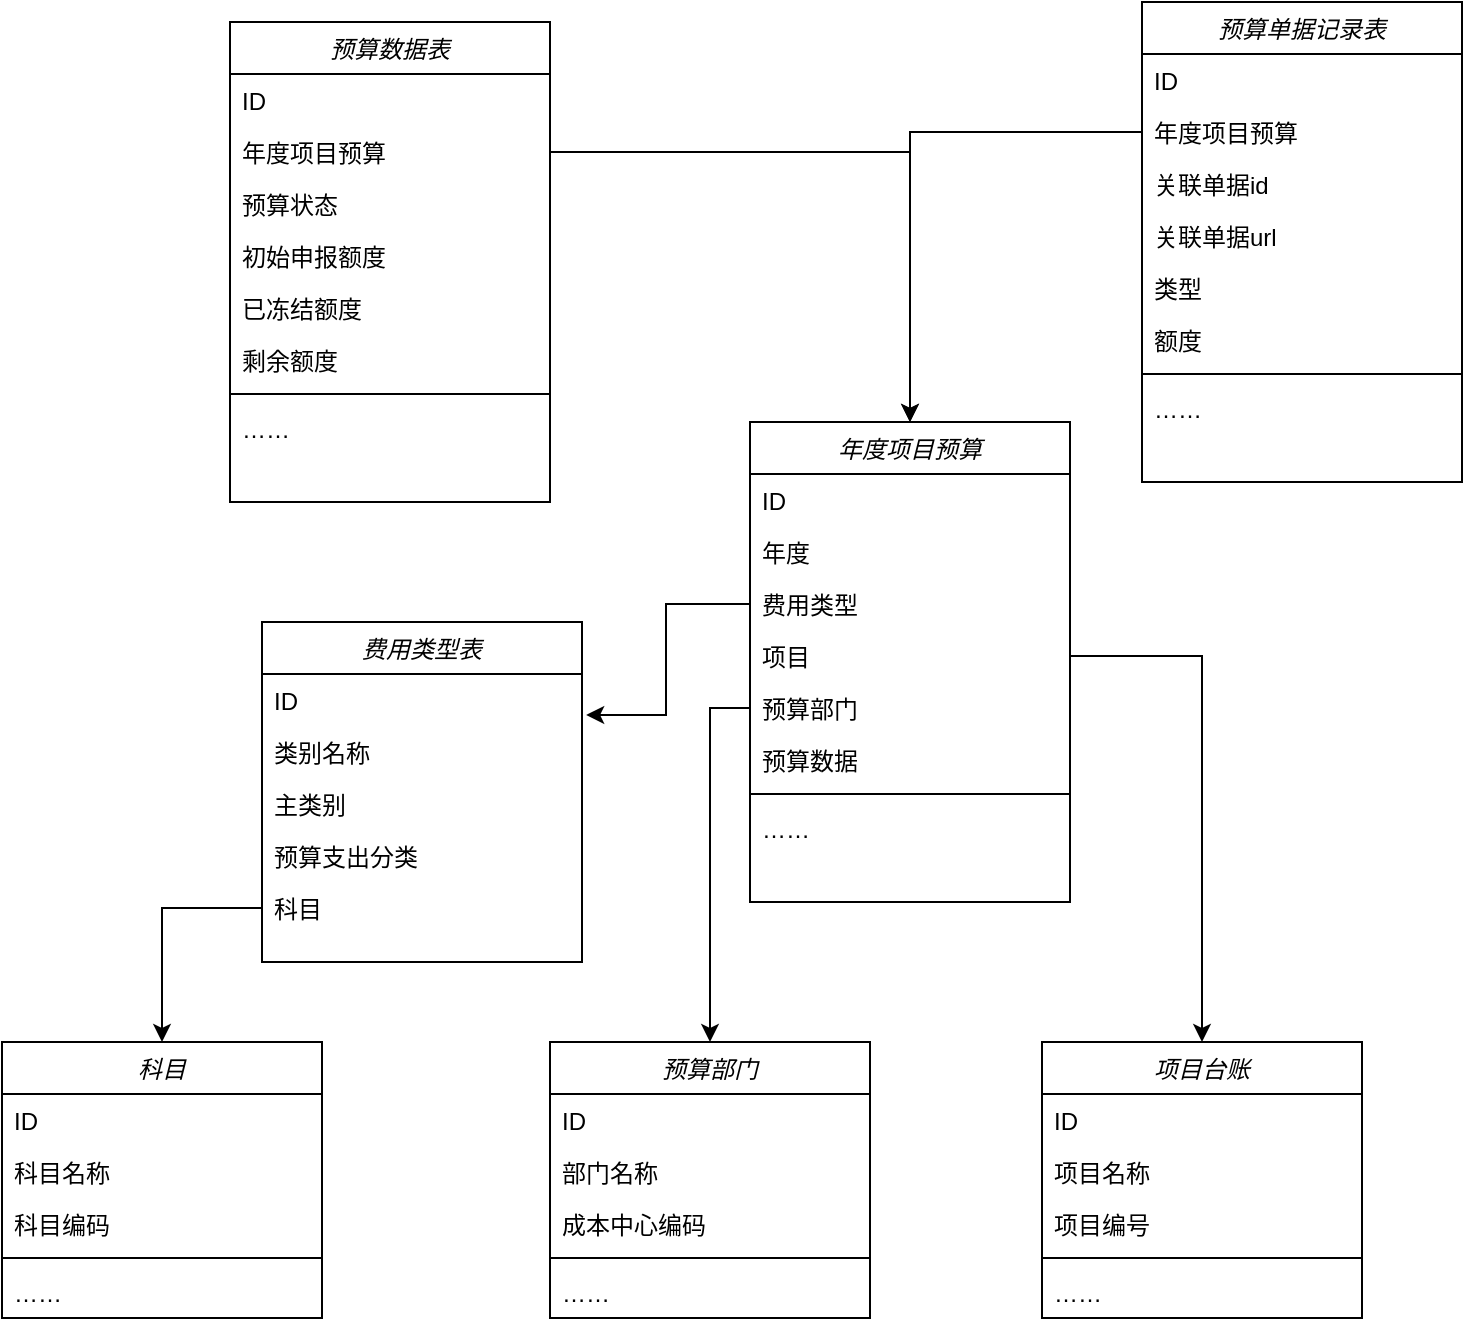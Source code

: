<mxfile version="14.1.2" type="github">
  <diagram id="C5RBs43oDa-KdzZeNtuy" name="Page-1">
    <mxGraphModel dx="918" dy="511" grid="1" gridSize="10" guides="1" tooltips="1" connect="1" arrows="1" fold="1" page="1" pageScale="1" pageWidth="827" pageHeight="1169" math="0" shadow="0">
      <root>
        <mxCell id="WIyWlLk6GJQsqaUBKTNV-0" />
        <mxCell id="WIyWlLk6GJQsqaUBKTNV-1" parent="WIyWlLk6GJQsqaUBKTNV-0" />
        <mxCell id="zkfFHV4jXpPFQw0GAbJ--0" value="科目&#xa;" style="swimlane;fontStyle=2;align=center;verticalAlign=top;childLayout=stackLayout;horizontal=1;startSize=26;horizontalStack=0;resizeParent=1;resizeLast=0;collapsible=1;marginBottom=0;rounded=0;shadow=0;strokeWidth=1;" parent="WIyWlLk6GJQsqaUBKTNV-1" vertex="1">
          <mxGeometry x="50" y="540" width="160" height="138" as="geometry">
            <mxRectangle x="230" y="140" width="160" height="26" as="alternateBounds" />
          </mxGeometry>
        </mxCell>
        <mxCell id="zkfFHV4jXpPFQw0GAbJ--1" value="ID" style="text;align=left;verticalAlign=top;spacingLeft=4;spacingRight=4;overflow=hidden;rotatable=0;points=[[0,0.5],[1,0.5]];portConstraint=eastwest;" parent="zkfFHV4jXpPFQw0GAbJ--0" vertex="1">
          <mxGeometry y="26" width="160" height="26" as="geometry" />
        </mxCell>
        <mxCell id="zkfFHV4jXpPFQw0GAbJ--2" value="科目名称" style="text;align=left;verticalAlign=top;spacingLeft=4;spacingRight=4;overflow=hidden;rotatable=0;points=[[0,0.5],[1,0.5]];portConstraint=eastwest;rounded=0;shadow=0;html=0;" parent="zkfFHV4jXpPFQw0GAbJ--0" vertex="1">
          <mxGeometry y="52" width="160" height="26" as="geometry" />
        </mxCell>
        <mxCell id="zkfFHV4jXpPFQw0GAbJ--3" value="科目编码" style="text;align=left;verticalAlign=top;spacingLeft=4;spacingRight=4;overflow=hidden;rotatable=0;points=[[0,0.5],[1,0.5]];portConstraint=eastwest;rounded=0;shadow=0;html=0;" parent="zkfFHV4jXpPFQw0GAbJ--0" vertex="1">
          <mxGeometry y="78" width="160" height="26" as="geometry" />
        </mxCell>
        <mxCell id="zkfFHV4jXpPFQw0GAbJ--4" value="" style="line;html=1;strokeWidth=1;align=left;verticalAlign=middle;spacingTop=-1;spacingLeft=3;spacingRight=3;rotatable=0;labelPosition=right;points=[];portConstraint=eastwest;" parent="zkfFHV4jXpPFQw0GAbJ--0" vertex="1">
          <mxGeometry y="104" width="160" height="8" as="geometry" />
        </mxCell>
        <mxCell id="zkfFHV4jXpPFQw0GAbJ--5" value="……" style="text;align=left;verticalAlign=top;spacingLeft=4;spacingRight=4;overflow=hidden;rotatable=0;points=[[0,0.5],[1,0.5]];portConstraint=eastwest;" parent="zkfFHV4jXpPFQw0GAbJ--0" vertex="1">
          <mxGeometry y="112" width="160" height="26" as="geometry" />
        </mxCell>
        <mxCell id="v_MXnXf2g-3EYDipSl0D-0" value="预算部门" style="swimlane;fontStyle=2;align=center;verticalAlign=top;childLayout=stackLayout;horizontal=1;startSize=26;horizontalStack=0;resizeParent=1;resizeLast=0;collapsible=1;marginBottom=0;rounded=0;shadow=0;strokeWidth=1;" vertex="1" parent="WIyWlLk6GJQsqaUBKTNV-1">
          <mxGeometry x="324" y="540" width="160" height="138" as="geometry">
            <mxRectangle x="230" y="140" width="160" height="26" as="alternateBounds" />
          </mxGeometry>
        </mxCell>
        <mxCell id="v_MXnXf2g-3EYDipSl0D-1" value="ID" style="text;align=left;verticalAlign=top;spacingLeft=4;spacingRight=4;overflow=hidden;rotatable=0;points=[[0,0.5],[1,0.5]];portConstraint=eastwest;" vertex="1" parent="v_MXnXf2g-3EYDipSl0D-0">
          <mxGeometry y="26" width="160" height="26" as="geometry" />
        </mxCell>
        <mxCell id="v_MXnXf2g-3EYDipSl0D-2" value="部门名称" style="text;align=left;verticalAlign=top;spacingLeft=4;spacingRight=4;overflow=hidden;rotatable=0;points=[[0,0.5],[1,0.5]];portConstraint=eastwest;rounded=0;shadow=0;html=0;" vertex="1" parent="v_MXnXf2g-3EYDipSl0D-0">
          <mxGeometry y="52" width="160" height="26" as="geometry" />
        </mxCell>
        <mxCell id="v_MXnXf2g-3EYDipSl0D-3" value="成本中心编码" style="text;align=left;verticalAlign=top;spacingLeft=4;spacingRight=4;overflow=hidden;rotatable=0;points=[[0,0.5],[1,0.5]];portConstraint=eastwest;rounded=0;shadow=0;html=0;" vertex="1" parent="v_MXnXf2g-3EYDipSl0D-0">
          <mxGeometry y="78" width="160" height="26" as="geometry" />
        </mxCell>
        <mxCell id="v_MXnXf2g-3EYDipSl0D-4" value="" style="line;html=1;strokeWidth=1;align=left;verticalAlign=middle;spacingTop=-1;spacingLeft=3;spacingRight=3;rotatable=0;labelPosition=right;points=[];portConstraint=eastwest;" vertex="1" parent="v_MXnXf2g-3EYDipSl0D-0">
          <mxGeometry y="104" width="160" height="8" as="geometry" />
        </mxCell>
        <mxCell id="v_MXnXf2g-3EYDipSl0D-5" value="……" style="text;align=left;verticalAlign=top;spacingLeft=4;spacingRight=4;overflow=hidden;rotatable=0;points=[[0,0.5],[1,0.5]];portConstraint=eastwest;" vertex="1" parent="v_MXnXf2g-3EYDipSl0D-0">
          <mxGeometry y="112" width="160" height="26" as="geometry" />
        </mxCell>
        <mxCell id="v_MXnXf2g-3EYDipSl0D-6" value="费用类型表" style="swimlane;fontStyle=2;align=center;verticalAlign=top;childLayout=stackLayout;horizontal=1;startSize=26;horizontalStack=0;resizeParent=1;resizeLast=0;collapsible=1;marginBottom=0;rounded=0;shadow=0;strokeWidth=1;" vertex="1" parent="WIyWlLk6GJQsqaUBKTNV-1">
          <mxGeometry x="180" y="330" width="160" height="170" as="geometry">
            <mxRectangle x="230" y="140" width="160" height="26" as="alternateBounds" />
          </mxGeometry>
        </mxCell>
        <mxCell id="v_MXnXf2g-3EYDipSl0D-7" value="ID" style="text;align=left;verticalAlign=top;spacingLeft=4;spacingRight=4;overflow=hidden;rotatable=0;points=[[0,0.5],[1,0.5]];portConstraint=eastwest;" vertex="1" parent="v_MXnXf2g-3EYDipSl0D-6">
          <mxGeometry y="26" width="160" height="26" as="geometry" />
        </mxCell>
        <mxCell id="v_MXnXf2g-3EYDipSl0D-8" value="类别名称" style="text;align=left;verticalAlign=top;spacingLeft=4;spacingRight=4;overflow=hidden;rotatable=0;points=[[0,0.5],[1,0.5]];portConstraint=eastwest;rounded=0;shadow=0;html=0;" vertex="1" parent="v_MXnXf2g-3EYDipSl0D-6">
          <mxGeometry y="52" width="160" height="26" as="geometry" />
        </mxCell>
        <mxCell id="v_MXnXf2g-3EYDipSl0D-9" value="主类别" style="text;align=left;verticalAlign=top;spacingLeft=4;spacingRight=4;overflow=hidden;rotatable=0;points=[[0,0.5],[1,0.5]];portConstraint=eastwest;rounded=0;shadow=0;html=0;" vertex="1" parent="v_MXnXf2g-3EYDipSl0D-6">
          <mxGeometry y="78" width="160" height="26" as="geometry" />
        </mxCell>
        <mxCell id="v_MXnXf2g-3EYDipSl0D-12" value="预算支出分类" style="text;align=left;verticalAlign=top;spacingLeft=4;spacingRight=4;overflow=hidden;rotatable=0;points=[[0,0.5],[1,0.5]];portConstraint=eastwest;rounded=0;shadow=0;html=0;" vertex="1" parent="v_MXnXf2g-3EYDipSl0D-6">
          <mxGeometry y="104" width="160" height="26" as="geometry" />
        </mxCell>
        <mxCell id="v_MXnXf2g-3EYDipSl0D-13" value="科目" style="text;align=left;verticalAlign=top;spacingLeft=4;spacingRight=4;overflow=hidden;rotatable=0;points=[[0,0.5],[1,0.5]];portConstraint=eastwest;rounded=0;shadow=0;html=0;" vertex="1" parent="v_MXnXf2g-3EYDipSl0D-6">
          <mxGeometry y="130" width="160" height="26" as="geometry" />
        </mxCell>
        <mxCell id="v_MXnXf2g-3EYDipSl0D-15" style="edgeStyle=orthogonalEdgeStyle;rounded=0;orthogonalLoop=1;jettySize=auto;html=1;" edge="1" parent="WIyWlLk6GJQsqaUBKTNV-1" source="v_MXnXf2g-3EYDipSl0D-13" target="zkfFHV4jXpPFQw0GAbJ--0">
          <mxGeometry relative="1" as="geometry" />
        </mxCell>
        <mxCell id="v_MXnXf2g-3EYDipSl0D-16" value="项目台账" style="swimlane;fontStyle=2;align=center;verticalAlign=top;childLayout=stackLayout;horizontal=1;startSize=26;horizontalStack=0;resizeParent=1;resizeLast=0;collapsible=1;marginBottom=0;rounded=0;shadow=0;strokeWidth=1;" vertex="1" parent="WIyWlLk6GJQsqaUBKTNV-1">
          <mxGeometry x="570" y="540" width="160" height="138" as="geometry">
            <mxRectangle x="230" y="140" width="160" height="26" as="alternateBounds" />
          </mxGeometry>
        </mxCell>
        <mxCell id="v_MXnXf2g-3EYDipSl0D-17" value="ID" style="text;align=left;verticalAlign=top;spacingLeft=4;spacingRight=4;overflow=hidden;rotatable=0;points=[[0,0.5],[1,0.5]];portConstraint=eastwest;" vertex="1" parent="v_MXnXf2g-3EYDipSl0D-16">
          <mxGeometry y="26" width="160" height="26" as="geometry" />
        </mxCell>
        <mxCell id="v_MXnXf2g-3EYDipSl0D-18" value="项目名称" style="text;align=left;verticalAlign=top;spacingLeft=4;spacingRight=4;overflow=hidden;rotatable=0;points=[[0,0.5],[1,0.5]];portConstraint=eastwest;rounded=0;shadow=0;html=0;" vertex="1" parent="v_MXnXf2g-3EYDipSl0D-16">
          <mxGeometry y="52" width="160" height="26" as="geometry" />
        </mxCell>
        <mxCell id="v_MXnXf2g-3EYDipSl0D-19" value="项目编号" style="text;align=left;verticalAlign=top;spacingLeft=4;spacingRight=4;overflow=hidden;rotatable=0;points=[[0,0.5],[1,0.5]];portConstraint=eastwest;rounded=0;shadow=0;html=0;" vertex="1" parent="v_MXnXf2g-3EYDipSl0D-16">
          <mxGeometry y="78" width="160" height="26" as="geometry" />
        </mxCell>
        <mxCell id="v_MXnXf2g-3EYDipSl0D-20" value="" style="line;html=1;strokeWidth=1;align=left;verticalAlign=middle;spacingTop=-1;spacingLeft=3;spacingRight=3;rotatable=0;labelPosition=right;points=[];portConstraint=eastwest;" vertex="1" parent="v_MXnXf2g-3EYDipSl0D-16">
          <mxGeometry y="104" width="160" height="8" as="geometry" />
        </mxCell>
        <mxCell id="v_MXnXf2g-3EYDipSl0D-21" value="……" style="text;align=left;verticalAlign=top;spacingLeft=4;spacingRight=4;overflow=hidden;rotatable=0;points=[[0,0.5],[1,0.5]];portConstraint=eastwest;" vertex="1" parent="v_MXnXf2g-3EYDipSl0D-16">
          <mxGeometry y="112" width="160" height="26" as="geometry" />
        </mxCell>
        <mxCell id="v_MXnXf2g-3EYDipSl0D-28" value="年度项目预算" style="swimlane;fontStyle=2;align=center;verticalAlign=top;childLayout=stackLayout;horizontal=1;startSize=26;horizontalStack=0;resizeParent=1;resizeLast=0;collapsible=1;marginBottom=0;rounded=0;shadow=0;strokeWidth=1;" vertex="1" parent="WIyWlLk6GJQsqaUBKTNV-1">
          <mxGeometry x="424" y="230" width="160" height="240" as="geometry">
            <mxRectangle x="230" y="140" width="160" height="26" as="alternateBounds" />
          </mxGeometry>
        </mxCell>
        <mxCell id="v_MXnXf2g-3EYDipSl0D-29" value="ID" style="text;align=left;verticalAlign=top;spacingLeft=4;spacingRight=4;overflow=hidden;rotatable=0;points=[[0,0.5],[1,0.5]];portConstraint=eastwest;" vertex="1" parent="v_MXnXf2g-3EYDipSl0D-28">
          <mxGeometry y="26" width="160" height="26" as="geometry" />
        </mxCell>
        <mxCell id="v_MXnXf2g-3EYDipSl0D-30" value="年度" style="text;align=left;verticalAlign=top;spacingLeft=4;spacingRight=4;overflow=hidden;rotatable=0;points=[[0,0.5],[1,0.5]];portConstraint=eastwest;rounded=0;shadow=0;html=0;" vertex="1" parent="v_MXnXf2g-3EYDipSl0D-28">
          <mxGeometry y="52" width="160" height="26" as="geometry" />
        </mxCell>
        <mxCell id="v_MXnXf2g-3EYDipSl0D-31" value="费用类型" style="text;align=left;verticalAlign=top;spacingLeft=4;spacingRight=4;overflow=hidden;rotatable=0;points=[[0,0.5],[1,0.5]];portConstraint=eastwest;rounded=0;shadow=0;html=0;" vertex="1" parent="v_MXnXf2g-3EYDipSl0D-28">
          <mxGeometry y="78" width="160" height="26" as="geometry" />
        </mxCell>
        <mxCell id="v_MXnXf2g-3EYDipSl0D-35" value="项目" style="text;align=left;verticalAlign=top;spacingLeft=4;spacingRight=4;overflow=hidden;rotatable=0;points=[[0,0.5],[1,0.5]];portConstraint=eastwest;rounded=0;shadow=0;html=0;" vertex="1" parent="v_MXnXf2g-3EYDipSl0D-28">
          <mxGeometry y="104" width="160" height="26" as="geometry" />
        </mxCell>
        <mxCell id="v_MXnXf2g-3EYDipSl0D-36" value="预算部门" style="text;align=left;verticalAlign=top;spacingLeft=4;spacingRight=4;overflow=hidden;rotatable=0;points=[[0,0.5],[1,0.5]];portConstraint=eastwest;rounded=0;shadow=0;html=0;" vertex="1" parent="v_MXnXf2g-3EYDipSl0D-28">
          <mxGeometry y="130" width="160" height="26" as="geometry" />
        </mxCell>
        <mxCell id="v_MXnXf2g-3EYDipSl0D-37" value="预算数据" style="text;align=left;verticalAlign=top;spacingLeft=4;spacingRight=4;overflow=hidden;rotatable=0;points=[[0,0.5],[1,0.5]];portConstraint=eastwest;rounded=0;shadow=0;html=0;" vertex="1" parent="v_MXnXf2g-3EYDipSl0D-28">
          <mxGeometry y="156" width="160" height="26" as="geometry" />
        </mxCell>
        <mxCell id="v_MXnXf2g-3EYDipSl0D-32" value="" style="line;html=1;strokeWidth=1;align=left;verticalAlign=middle;spacingTop=-1;spacingLeft=3;spacingRight=3;rotatable=0;labelPosition=right;points=[];portConstraint=eastwest;" vertex="1" parent="v_MXnXf2g-3EYDipSl0D-28">
          <mxGeometry y="182" width="160" height="8" as="geometry" />
        </mxCell>
        <mxCell id="v_MXnXf2g-3EYDipSl0D-38" value="……" style="text;align=left;verticalAlign=top;spacingLeft=4;spacingRight=4;overflow=hidden;rotatable=0;points=[[0,0.5],[1,0.5]];portConstraint=eastwest;" vertex="1" parent="v_MXnXf2g-3EYDipSl0D-28">
          <mxGeometry y="190" width="160" height="26" as="geometry" />
        </mxCell>
        <mxCell id="v_MXnXf2g-3EYDipSl0D-40" style="edgeStyle=orthogonalEdgeStyle;rounded=0;orthogonalLoop=1;jettySize=auto;html=1;entryX=1.013;entryY=0.788;entryDx=0;entryDy=0;entryPerimeter=0;" edge="1" parent="WIyWlLk6GJQsqaUBKTNV-1" source="v_MXnXf2g-3EYDipSl0D-31" target="v_MXnXf2g-3EYDipSl0D-7">
          <mxGeometry relative="1" as="geometry" />
        </mxCell>
        <mxCell id="v_MXnXf2g-3EYDipSl0D-41" style="edgeStyle=orthogonalEdgeStyle;rounded=0;orthogonalLoop=1;jettySize=auto;html=1;entryX=0.5;entryY=0;entryDx=0;entryDy=0;" edge="1" parent="WIyWlLk6GJQsqaUBKTNV-1" source="v_MXnXf2g-3EYDipSl0D-35" target="v_MXnXf2g-3EYDipSl0D-16">
          <mxGeometry relative="1" as="geometry" />
        </mxCell>
        <mxCell id="v_MXnXf2g-3EYDipSl0D-42" style="edgeStyle=orthogonalEdgeStyle;rounded=0;orthogonalLoop=1;jettySize=auto;html=1;" edge="1" parent="WIyWlLk6GJQsqaUBKTNV-1" source="v_MXnXf2g-3EYDipSl0D-36" target="v_MXnXf2g-3EYDipSl0D-0">
          <mxGeometry relative="1" as="geometry" />
        </mxCell>
        <mxCell id="v_MXnXf2g-3EYDipSl0D-43" value="预算数据表" style="swimlane;fontStyle=2;align=center;verticalAlign=top;childLayout=stackLayout;horizontal=1;startSize=26;horizontalStack=0;resizeParent=1;resizeLast=0;collapsible=1;marginBottom=0;rounded=0;shadow=0;strokeWidth=1;" vertex="1" parent="WIyWlLk6GJQsqaUBKTNV-1">
          <mxGeometry x="164" y="30" width="160" height="240" as="geometry">
            <mxRectangle x="230" y="140" width="160" height="26" as="alternateBounds" />
          </mxGeometry>
        </mxCell>
        <mxCell id="v_MXnXf2g-3EYDipSl0D-44" value="ID" style="text;align=left;verticalAlign=top;spacingLeft=4;spacingRight=4;overflow=hidden;rotatable=0;points=[[0,0.5],[1,0.5]];portConstraint=eastwest;" vertex="1" parent="v_MXnXf2g-3EYDipSl0D-43">
          <mxGeometry y="26" width="160" height="26" as="geometry" />
        </mxCell>
        <mxCell id="v_MXnXf2g-3EYDipSl0D-45" value="年度项目预算" style="text;align=left;verticalAlign=top;spacingLeft=4;spacingRight=4;overflow=hidden;rotatable=0;points=[[0,0.5],[1,0.5]];portConstraint=eastwest;rounded=0;shadow=0;html=0;" vertex="1" parent="v_MXnXf2g-3EYDipSl0D-43">
          <mxGeometry y="52" width="160" height="26" as="geometry" />
        </mxCell>
        <mxCell id="v_MXnXf2g-3EYDipSl0D-46" value="预算状态" style="text;align=left;verticalAlign=top;spacingLeft=4;spacingRight=4;overflow=hidden;rotatable=0;points=[[0,0.5],[1,0.5]];portConstraint=eastwest;rounded=0;shadow=0;html=0;" vertex="1" parent="v_MXnXf2g-3EYDipSl0D-43">
          <mxGeometry y="78" width="160" height="26" as="geometry" />
        </mxCell>
        <mxCell id="v_MXnXf2g-3EYDipSl0D-47" value="初始申报额度" style="text;align=left;verticalAlign=top;spacingLeft=4;spacingRight=4;overflow=hidden;rotatable=0;points=[[0,0.5],[1,0.5]];portConstraint=eastwest;rounded=0;shadow=0;html=0;" vertex="1" parent="v_MXnXf2g-3EYDipSl0D-43">
          <mxGeometry y="104" width="160" height="26" as="geometry" />
        </mxCell>
        <mxCell id="v_MXnXf2g-3EYDipSl0D-48" value="已冻结额度" style="text;align=left;verticalAlign=top;spacingLeft=4;spacingRight=4;overflow=hidden;rotatable=0;points=[[0,0.5],[1,0.5]];portConstraint=eastwest;rounded=0;shadow=0;html=0;" vertex="1" parent="v_MXnXf2g-3EYDipSl0D-43">
          <mxGeometry y="130" width="160" height="26" as="geometry" />
        </mxCell>
        <mxCell id="v_MXnXf2g-3EYDipSl0D-49" value="剩余额度" style="text;align=left;verticalAlign=top;spacingLeft=4;spacingRight=4;overflow=hidden;rotatable=0;points=[[0,0.5],[1,0.5]];portConstraint=eastwest;rounded=0;shadow=0;html=0;" vertex="1" parent="v_MXnXf2g-3EYDipSl0D-43">
          <mxGeometry y="156" width="160" height="26" as="geometry" />
        </mxCell>
        <mxCell id="v_MXnXf2g-3EYDipSl0D-50" value="" style="line;html=1;strokeWidth=1;align=left;verticalAlign=middle;spacingTop=-1;spacingLeft=3;spacingRight=3;rotatable=0;labelPosition=right;points=[];portConstraint=eastwest;" vertex="1" parent="v_MXnXf2g-3EYDipSl0D-43">
          <mxGeometry y="182" width="160" height="8" as="geometry" />
        </mxCell>
        <mxCell id="v_MXnXf2g-3EYDipSl0D-51" value="……" style="text;align=left;verticalAlign=top;spacingLeft=4;spacingRight=4;overflow=hidden;rotatable=0;points=[[0,0.5],[1,0.5]];portConstraint=eastwest;" vertex="1" parent="v_MXnXf2g-3EYDipSl0D-43">
          <mxGeometry y="190" width="160" height="26" as="geometry" />
        </mxCell>
        <mxCell id="v_MXnXf2g-3EYDipSl0D-52" style="edgeStyle=orthogonalEdgeStyle;rounded=0;orthogonalLoop=1;jettySize=auto;html=1;" edge="1" parent="WIyWlLk6GJQsqaUBKTNV-1" source="v_MXnXf2g-3EYDipSl0D-45" target="v_MXnXf2g-3EYDipSl0D-28">
          <mxGeometry relative="1" as="geometry">
            <mxPoint x="491" y="235" as="targetPoint" />
          </mxGeometry>
        </mxCell>
        <mxCell id="v_MXnXf2g-3EYDipSl0D-53" value="预算单据记录表" style="swimlane;fontStyle=2;align=center;verticalAlign=top;childLayout=stackLayout;horizontal=1;startSize=26;horizontalStack=0;resizeParent=1;resizeLast=0;collapsible=1;marginBottom=0;rounded=0;shadow=0;strokeWidth=1;" vertex="1" parent="WIyWlLk6GJQsqaUBKTNV-1">
          <mxGeometry x="620" y="20" width="160" height="240" as="geometry">
            <mxRectangle x="230" y="140" width="160" height="26" as="alternateBounds" />
          </mxGeometry>
        </mxCell>
        <mxCell id="v_MXnXf2g-3EYDipSl0D-54" value="ID" style="text;align=left;verticalAlign=top;spacingLeft=4;spacingRight=4;overflow=hidden;rotatable=0;points=[[0,0.5],[1,0.5]];portConstraint=eastwest;" vertex="1" parent="v_MXnXf2g-3EYDipSl0D-53">
          <mxGeometry y="26" width="160" height="26" as="geometry" />
        </mxCell>
        <mxCell id="v_MXnXf2g-3EYDipSl0D-55" value="年度项目预算" style="text;align=left;verticalAlign=top;spacingLeft=4;spacingRight=4;overflow=hidden;rotatable=0;points=[[0,0.5],[1,0.5]];portConstraint=eastwest;rounded=0;shadow=0;html=0;" vertex="1" parent="v_MXnXf2g-3EYDipSl0D-53">
          <mxGeometry y="52" width="160" height="26" as="geometry" />
        </mxCell>
        <mxCell id="v_MXnXf2g-3EYDipSl0D-56" value="关联单据id" style="text;align=left;verticalAlign=top;spacingLeft=4;spacingRight=4;overflow=hidden;rotatable=0;points=[[0,0.5],[1,0.5]];portConstraint=eastwest;rounded=0;shadow=0;html=0;" vertex="1" parent="v_MXnXf2g-3EYDipSl0D-53">
          <mxGeometry y="78" width="160" height="26" as="geometry" />
        </mxCell>
        <mxCell id="v_MXnXf2g-3EYDipSl0D-57" value="关联单据url" style="text;align=left;verticalAlign=top;spacingLeft=4;spacingRight=4;overflow=hidden;rotatable=0;points=[[0,0.5],[1,0.5]];portConstraint=eastwest;rounded=0;shadow=0;html=0;" vertex="1" parent="v_MXnXf2g-3EYDipSl0D-53">
          <mxGeometry y="104" width="160" height="26" as="geometry" />
        </mxCell>
        <mxCell id="v_MXnXf2g-3EYDipSl0D-58" value="类型" style="text;align=left;verticalAlign=top;spacingLeft=4;spacingRight=4;overflow=hidden;rotatable=0;points=[[0,0.5],[1,0.5]];portConstraint=eastwest;rounded=0;shadow=0;html=0;" vertex="1" parent="v_MXnXf2g-3EYDipSl0D-53">
          <mxGeometry y="130" width="160" height="26" as="geometry" />
        </mxCell>
        <mxCell id="v_MXnXf2g-3EYDipSl0D-59" value="额度" style="text;align=left;verticalAlign=top;spacingLeft=4;spacingRight=4;overflow=hidden;rotatable=0;points=[[0,0.5],[1,0.5]];portConstraint=eastwest;rounded=0;shadow=0;html=0;" vertex="1" parent="v_MXnXf2g-3EYDipSl0D-53">
          <mxGeometry y="156" width="160" height="26" as="geometry" />
        </mxCell>
        <mxCell id="v_MXnXf2g-3EYDipSl0D-60" value="" style="line;html=1;strokeWidth=1;align=left;verticalAlign=middle;spacingTop=-1;spacingLeft=3;spacingRight=3;rotatable=0;labelPosition=right;points=[];portConstraint=eastwest;" vertex="1" parent="v_MXnXf2g-3EYDipSl0D-53">
          <mxGeometry y="182" width="160" height="8" as="geometry" />
        </mxCell>
        <mxCell id="v_MXnXf2g-3EYDipSl0D-61" value="……" style="text;align=left;verticalAlign=top;spacingLeft=4;spacingRight=4;overflow=hidden;rotatable=0;points=[[0,0.5],[1,0.5]];portConstraint=eastwest;" vertex="1" parent="v_MXnXf2g-3EYDipSl0D-53">
          <mxGeometry y="190" width="160" height="26" as="geometry" />
        </mxCell>
        <mxCell id="v_MXnXf2g-3EYDipSl0D-62" style="edgeStyle=orthogonalEdgeStyle;rounded=0;orthogonalLoop=1;jettySize=auto;html=1;entryX=0.5;entryY=0;entryDx=0;entryDy=0;" edge="1" parent="WIyWlLk6GJQsqaUBKTNV-1" source="v_MXnXf2g-3EYDipSl0D-55" target="v_MXnXf2g-3EYDipSl0D-28">
          <mxGeometry relative="1" as="geometry" />
        </mxCell>
      </root>
    </mxGraphModel>
  </diagram>
</mxfile>
